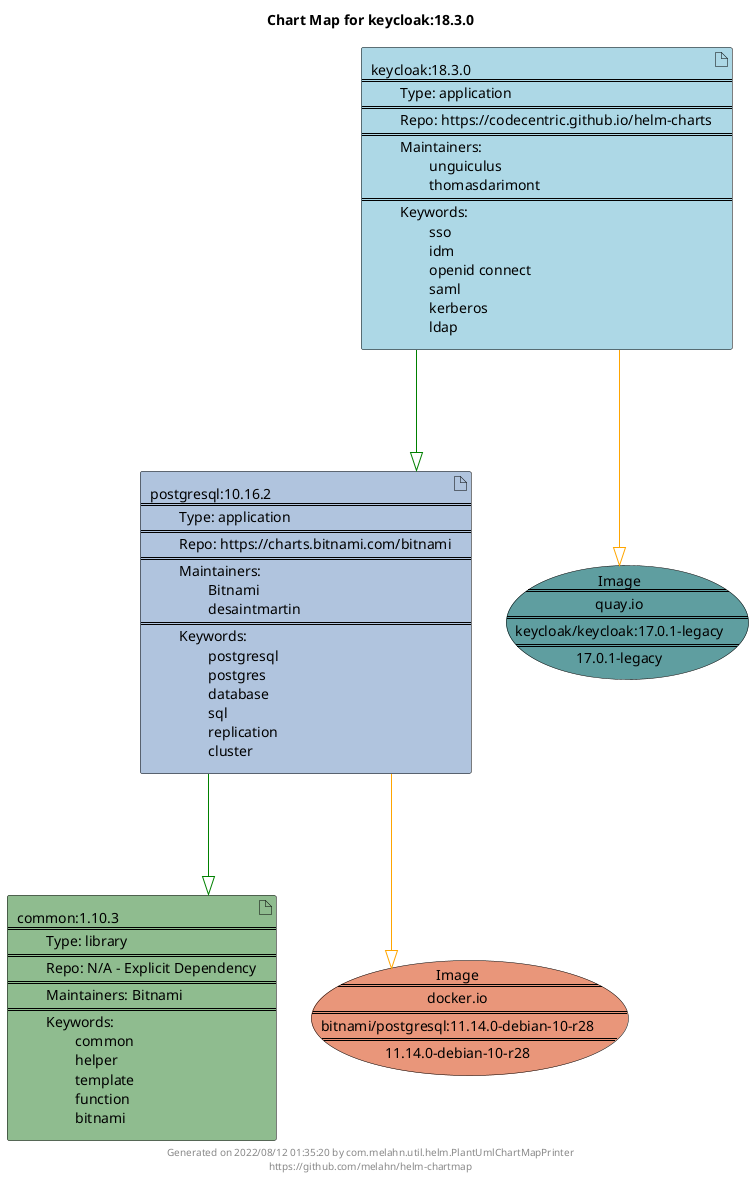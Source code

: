 @startuml
skinparam linetype ortho
skinparam backgroundColor white
skinparam usecaseBorderColor black
skinparam usecaseArrowColor LightSlateGray
skinparam artifactBorderColor black
skinparam artifactArrowColor LightSlateGray

title Chart Map for keycloak:18.3.0

'There are 3 referenced Helm Charts
artifact "keycloak:18.3.0\n====\n\tType: application\n====\n\tRepo: https://codecentric.github.io/helm-charts\n====\n\tMaintainers: \n\t\tunguiculus\n\t\tthomasdarimont\n====\n\tKeywords: \n\t\tsso\n\t\tidm\n\t\topenid connect\n\t\tsaml\n\t\tkerberos\n\t\tldap" as keycloak_18_3_0 #LightBlue
artifact "postgresql:10.16.2\n====\n\tType: application\n====\n\tRepo: https://charts.bitnami.com/bitnami\n====\n\tMaintainers: \n\t\tBitnami\n\t\tdesaintmartin\n====\n\tKeywords: \n\t\tpostgresql\n\t\tpostgres\n\t\tdatabase\n\t\tsql\n\t\treplication\n\t\tcluster" as postgresql_10_16_2 #LightSteelBlue
artifact "common:1.10.3\n====\n\tType: library\n====\n\tRepo: N/A - Explicit Dependency\n====\n\tMaintainers: Bitnami\n====\n\tKeywords: \n\t\tcommon\n\t\thelper\n\t\ttemplate\n\t\tfunction\n\t\tbitnami" as common_1_10_3 #DarkSeaGreen

'There are 2 referenced Docker Images
usecase "Image\n====\nquay.io\n====\nkeycloak/keycloak:17.0.1-legacy\n====\n17.0.1-legacy" as quay_io_keycloak_keycloak_17_0_1_legacy #CadetBlue
usecase "Image\n====\ndocker.io\n====\nbitnami/postgresql:11.14.0-debian-10-r28\n====\n11.14.0-debian-10-r28" as docker_io_bitnami_postgresql_11_14_0_debian_10_r28 #DarkSalmon

'Chart Dependencies
keycloak_18_3_0--[#green]-|>postgresql_10_16_2
postgresql_10_16_2--[#green]-|>common_1_10_3
keycloak_18_3_0--[#orange]-|>quay_io_keycloak_keycloak_17_0_1_legacy
postgresql_10_16_2--[#orange]-|>docker_io_bitnami_postgresql_11_14_0_debian_10_r28

center footer Generated on 2022/08/12 01:35:20 by com.melahn.util.helm.PlantUmlChartMapPrinter\nhttps://github.com/melahn/helm-chartmap
@enduml

